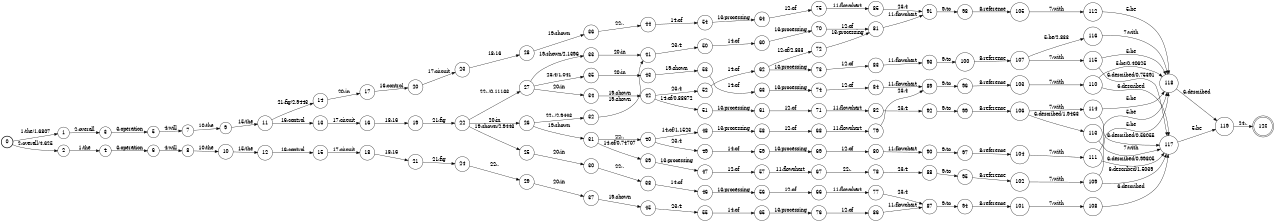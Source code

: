digraph FST {
rankdir = LR;
size = "8.5,11";
label = "";
center = 1;
orientation = Portrait;
ranksep = "0.4";
nodesep = "0.25";
0 [label = "0", shape = circle, style = bold, fontsize = 14]
	0 -> 1 [label = "1:the/1.6807", fontsize = 14];
	0 -> 2 [label = "2:overall/4.625", fontsize = 14];
1 [label = "1", shape = circle, style = solid, fontsize = 14]
	1 -> 3 [label = "2:overall", fontsize = 14];
2 [label = "2", shape = circle, style = solid, fontsize = 14]
	2 -> 4 [label = "1:the", fontsize = 14];
3 [label = "3", shape = circle, style = solid, fontsize = 14]
	3 -> 5 [label = "3:operation", fontsize = 14];
4 [label = "4", shape = circle, style = solid, fontsize = 14]
	4 -> 6 [label = "3:operation", fontsize = 14];
5 [label = "5", shape = circle, style = solid, fontsize = 14]
	5 -> 7 [label = "4:will", fontsize = 14];
6 [label = "6", shape = circle, style = solid, fontsize = 14]
	6 -> 8 [label = "4:will", fontsize = 14];
7 [label = "7", shape = circle, style = solid, fontsize = 14]
	7 -> 9 [label = "10:the", fontsize = 14];
8 [label = "8", shape = circle, style = solid, fontsize = 14]
	8 -> 10 [label = "10:the", fontsize = 14];
9 [label = "9", shape = circle, style = solid, fontsize = 14]
	9 -> 11 [label = "15:the", fontsize = 14];
10 [label = "10", shape = circle, style = solid, fontsize = 14]
	10 -> 12 [label = "15:the", fontsize = 14];
11 [label = "11", shape = circle, style = solid, fontsize = 14]
	11 -> 13 [label = "16:control", fontsize = 14];
	11 -> 14 [label = "21:fig/2.9443", fontsize = 14];
12 [label = "12", shape = circle, style = solid, fontsize = 14]
	12 -> 15 [label = "16:control", fontsize = 14];
13 [label = "13", shape = circle, style = solid, fontsize = 14]
	13 -> 16 [label = "17:circuit", fontsize = 14];
14 [label = "14", shape = circle, style = solid, fontsize = 14]
	14 -> 17 [label = "20:in", fontsize = 14];
15 [label = "15", shape = circle, style = solid, fontsize = 14]
	15 -> 18 [label = "17:circuit", fontsize = 14];
16 [label = "16", shape = circle, style = solid, fontsize = 14]
	16 -> 19 [label = "18:16", fontsize = 14];
17 [label = "17", shape = circle, style = solid, fontsize = 14]
	17 -> 20 [label = "16:control", fontsize = 14];
18 [label = "18", shape = circle, style = solid, fontsize = 14]
	18 -> 21 [label = "18:16", fontsize = 14];
19 [label = "19", shape = circle, style = solid, fontsize = 14]
	19 -> 22 [label = "21:fig", fontsize = 14];
20 [label = "20", shape = circle, style = solid, fontsize = 14]
	20 -> 23 [label = "17:circuit", fontsize = 14];
21 [label = "21", shape = circle, style = solid, fontsize = 14]
	21 -> 24 [label = "21:fig", fontsize = 14];
22 [label = "22", shape = circle, style = solid, fontsize = 14]
	22 -> 25 [label = "19:shown/2.9443", fontsize = 14];
	22 -> 26 [label = "20:in", fontsize = 14];
	22 -> 27 [label = "22:./0.11133", fontsize = 14];
23 [label = "23", shape = circle, style = solid, fontsize = 14]
	23 -> 28 [label = "18:16", fontsize = 14];
24 [label = "24", shape = circle, style = solid, fontsize = 14]
	24 -> 29 [label = "22:.", fontsize = 14];
25 [label = "25", shape = circle, style = solid, fontsize = 14]
	25 -> 30 [label = "20:in", fontsize = 14];
26 [label = "26", shape = circle, style = solid, fontsize = 14]
	26 -> 31 [label = "19:shown", fontsize = 14];
	26 -> 32 [label = "22:./2.9443", fontsize = 14];
27 [label = "27", shape = circle, style = solid, fontsize = 14]
	27 -> 33 [label = "19:shown/2.1396", fontsize = 14];
	27 -> 34 [label = "20:in", fontsize = 14];
	27 -> 35 [label = "23:4/1.041", fontsize = 14];
28 [label = "28", shape = circle, style = solid, fontsize = 14]
	28 -> 36 [label = "19:shown", fontsize = 14];
29 [label = "29", shape = circle, style = solid, fontsize = 14]
	29 -> 37 [label = "20:in", fontsize = 14];
30 [label = "30", shape = circle, style = solid, fontsize = 14]
	30 -> 38 [label = "22:.", fontsize = 14];
31 [label = "31", shape = circle, style = solid, fontsize = 14]
	31 -> 39 [label = "14:of/0.74707", fontsize = 14];
	31 -> 40 [label = "22:.", fontsize = 14];
32 [label = "32", shape = circle, style = solid, fontsize = 14]
	32 -> 41 [label = "19:shown", fontsize = 14];
33 [label = "33", shape = circle, style = solid, fontsize = 14]
	33 -> 41 [label = "20:in", fontsize = 14];
34 [label = "34", shape = circle, style = solid, fontsize = 14]
	34 -> 42 [label = "19:shown", fontsize = 14];
35 [label = "35", shape = circle, style = solid, fontsize = 14]
	35 -> 43 [label = "20:in", fontsize = 14];
36 [label = "36", shape = circle, style = solid, fontsize = 14]
	36 -> 44 [label = "22:.", fontsize = 14];
37 [label = "37", shape = circle, style = solid, fontsize = 14]
	37 -> 45 [label = "19:shown", fontsize = 14];
38 [label = "38", shape = circle, style = solid, fontsize = 14]
	38 -> 46 [label = "14:of", fontsize = 14];
39 [label = "39", shape = circle, style = solid, fontsize = 14]
	39 -> 47 [label = "13:processing", fontsize = 14];
40 [label = "40", shape = circle, style = solid, fontsize = 14]
	40 -> 48 [label = "14:of/1.1523", fontsize = 14];
	40 -> 49 [label = "23:4", fontsize = 14];
41 [label = "41", shape = circle, style = solid, fontsize = 14]
	41 -> 50 [label = "23:4", fontsize = 14];
42 [label = "42", shape = circle, style = solid, fontsize = 14]
	42 -> 51 [label = "14:of/0.88672", fontsize = 14];
	42 -> 52 [label = "23:4", fontsize = 14];
43 [label = "43", shape = circle, style = solid, fontsize = 14]
	43 -> 53 [label = "19:shown", fontsize = 14];
44 [label = "44", shape = circle, style = solid, fontsize = 14]
	44 -> 54 [label = "14:of", fontsize = 14];
45 [label = "45", shape = circle, style = solid, fontsize = 14]
	45 -> 55 [label = "23:4", fontsize = 14];
46 [label = "46", shape = circle, style = solid, fontsize = 14]
	46 -> 56 [label = "13:processing", fontsize = 14];
47 [label = "47", shape = circle, style = solid, fontsize = 14]
	47 -> 57 [label = "12:of", fontsize = 14];
48 [label = "48", shape = circle, style = solid, fontsize = 14]
	48 -> 58 [label = "13:processing", fontsize = 14];
49 [label = "49", shape = circle, style = solid, fontsize = 14]
	49 -> 59 [label = "14:of", fontsize = 14];
50 [label = "50", shape = circle, style = solid, fontsize = 14]
	50 -> 60 [label = "14:of", fontsize = 14];
51 [label = "51", shape = circle, style = solid, fontsize = 14]
	51 -> 61 [label = "13:processing", fontsize = 14];
52 [label = "52", shape = circle, style = solid, fontsize = 14]
	52 -> 62 [label = "14:of", fontsize = 14];
53 [label = "53", shape = circle, style = solid, fontsize = 14]
	53 -> 63 [label = "14:of", fontsize = 14];
54 [label = "54", shape = circle, style = solid, fontsize = 14]
	54 -> 64 [label = "13:processing", fontsize = 14];
55 [label = "55", shape = circle, style = solid, fontsize = 14]
	55 -> 65 [label = "14:of", fontsize = 14];
56 [label = "56", shape = circle, style = solid, fontsize = 14]
	56 -> 66 [label = "12:of", fontsize = 14];
57 [label = "57", shape = circle, style = solid, fontsize = 14]
	57 -> 67 [label = "11:flowchart", fontsize = 14];
58 [label = "58", shape = circle, style = solid, fontsize = 14]
	58 -> 68 [label = "12:of", fontsize = 14];
59 [label = "59", shape = circle, style = solid, fontsize = 14]
	59 -> 69 [label = "13:processing", fontsize = 14];
60 [label = "60", shape = circle, style = solid, fontsize = 14]
	60 -> 70 [label = "13:processing", fontsize = 14];
61 [label = "61", shape = circle, style = solid, fontsize = 14]
	61 -> 71 [label = "12:of", fontsize = 14];
62 [label = "62", shape = circle, style = solid, fontsize = 14]
	62 -> 73 [label = "13:processing", fontsize = 14];
	62 -> 72 [label = "12:of/2.833", fontsize = 14];
63 [label = "63", shape = circle, style = solid, fontsize = 14]
	63 -> 74 [label = "13:processing", fontsize = 14];
64 [label = "64", shape = circle, style = solid, fontsize = 14]
	64 -> 75 [label = "12:of", fontsize = 14];
65 [label = "65", shape = circle, style = solid, fontsize = 14]
	65 -> 76 [label = "13:processing", fontsize = 14];
66 [label = "66", shape = circle, style = solid, fontsize = 14]
	66 -> 77 [label = "11:flowchart", fontsize = 14];
67 [label = "67", shape = circle, style = solid, fontsize = 14]
	67 -> 78 [label = "22:.", fontsize = 14];
68 [label = "68", shape = circle, style = solid, fontsize = 14]
	68 -> 79 [label = "11:flowchart", fontsize = 14];
69 [label = "69", shape = circle, style = solid, fontsize = 14]
	69 -> 80 [label = "12:of", fontsize = 14];
70 [label = "70", shape = circle, style = solid, fontsize = 14]
	70 -> 81 [label = "12:of", fontsize = 14];
71 [label = "71", shape = circle, style = solid, fontsize = 14]
	71 -> 82 [label = "11:flowchart", fontsize = 14];
72 [label = "72", shape = circle, style = solid, fontsize = 14]
	72 -> 81 [label = "13:processing", fontsize = 14];
73 [label = "73", shape = circle, style = solid, fontsize = 14]
	73 -> 83 [label = "12:of", fontsize = 14];
74 [label = "74", shape = circle, style = solid, fontsize = 14]
	74 -> 84 [label = "12:of", fontsize = 14];
75 [label = "75", shape = circle, style = solid, fontsize = 14]
	75 -> 85 [label = "11:flowchart", fontsize = 14];
76 [label = "76", shape = circle, style = solid, fontsize = 14]
	76 -> 86 [label = "12:of", fontsize = 14];
77 [label = "77", shape = circle, style = solid, fontsize = 14]
	77 -> 87 [label = "23:4", fontsize = 14];
78 [label = "78", shape = circle, style = solid, fontsize = 14]
	78 -> 88 [label = "23:4", fontsize = 14];
79 [label = "79", shape = circle, style = solid, fontsize = 14]
	79 -> 89 [label = "23:4", fontsize = 14];
80 [label = "80", shape = circle, style = solid, fontsize = 14]
	80 -> 90 [label = "11:flowchart", fontsize = 14];
81 [label = "81", shape = circle, style = solid, fontsize = 14]
	81 -> 91 [label = "11:flowchart", fontsize = 14];
82 [label = "82", shape = circle, style = solid, fontsize = 14]
	82 -> 92 [label = "23:4", fontsize = 14];
83 [label = "83", shape = circle, style = solid, fontsize = 14]
	83 -> 93 [label = "11:flowchart", fontsize = 14];
84 [label = "84", shape = circle, style = solid, fontsize = 14]
	84 -> 89 [label = "11:flowchart", fontsize = 14];
85 [label = "85", shape = circle, style = solid, fontsize = 14]
	85 -> 91 [label = "23:4", fontsize = 14];
86 [label = "86", shape = circle, style = solid, fontsize = 14]
	86 -> 87 [label = "11:flowchart", fontsize = 14];
87 [label = "87", shape = circle, style = solid, fontsize = 14]
	87 -> 94 [label = "9:to", fontsize = 14];
88 [label = "88", shape = circle, style = solid, fontsize = 14]
	88 -> 95 [label = "9:to", fontsize = 14];
89 [label = "89", shape = circle, style = solid, fontsize = 14]
	89 -> 96 [label = "9:to", fontsize = 14];
90 [label = "90", shape = circle, style = solid, fontsize = 14]
	90 -> 97 [label = "9:to", fontsize = 14];
91 [label = "91", shape = circle, style = solid, fontsize = 14]
	91 -> 98 [label = "9:to", fontsize = 14];
92 [label = "92", shape = circle, style = solid, fontsize = 14]
	92 -> 99 [label = "9:to", fontsize = 14];
93 [label = "93", shape = circle, style = solid, fontsize = 14]
	93 -> 100 [label = "9:to", fontsize = 14];
94 [label = "94", shape = circle, style = solid, fontsize = 14]
	94 -> 101 [label = "8:reference", fontsize = 14];
95 [label = "95", shape = circle, style = solid, fontsize = 14]
	95 -> 102 [label = "8:reference", fontsize = 14];
96 [label = "96", shape = circle, style = solid, fontsize = 14]
	96 -> 103 [label = "8:reference", fontsize = 14];
97 [label = "97", shape = circle, style = solid, fontsize = 14]
	97 -> 104 [label = "8:reference", fontsize = 14];
98 [label = "98", shape = circle, style = solid, fontsize = 14]
	98 -> 105 [label = "8:reference", fontsize = 14];
99 [label = "99", shape = circle, style = solid, fontsize = 14]
	99 -> 106 [label = "8:reference", fontsize = 14];
100 [label = "100", shape = circle, style = solid, fontsize = 14]
	100 -> 107 [label = "8:reference", fontsize = 14];
101 [label = "101", shape = circle, style = solid, fontsize = 14]
	101 -> 108 [label = "7:with", fontsize = 14];
102 [label = "102", shape = circle, style = solid, fontsize = 14]
	102 -> 109 [label = "7:with", fontsize = 14];
103 [label = "103", shape = circle, style = solid, fontsize = 14]
	103 -> 110 [label = "7:with", fontsize = 14];
104 [label = "104", shape = circle, style = solid, fontsize = 14]
	104 -> 111 [label = "7:with", fontsize = 14];
105 [label = "105", shape = circle, style = solid, fontsize = 14]
	105 -> 112 [label = "7:with", fontsize = 14];
106 [label = "106", shape = circle, style = solid, fontsize = 14]
	106 -> 113 [label = "6:described/1.9463", fontsize = 14];
	106 -> 114 [label = "7:with", fontsize = 14];
107 [label = "107", shape = circle, style = solid, fontsize = 14]
	107 -> 116 [label = "5:be/2.833", fontsize = 14];
	107 -> 115 [label = "7:with", fontsize = 14];
108 [label = "108", shape = circle, style = solid, fontsize = 14]
	108 -> 117 [label = "6:described", fontsize = 14];
109 [label = "109", shape = circle, style = solid, fontsize = 14]
	109 -> 118 [label = "5:be", fontsize = 14];
	109 -> 117 [label = "6:described/1.5039", fontsize = 14];
110 [label = "110", shape = circle, style = solid, fontsize = 14]
	110 -> 118 [label = "5:be/0.40625", fontsize = 14];
	110 -> 117 [label = "6:described", fontsize = 14];
111 [label = "111", shape = circle, style = solid, fontsize = 14]
	111 -> 118 [label = "5:be", fontsize = 14];
	111 -> 117 [label = "6:described/0.99805", fontsize = 14];
112 [label = "112", shape = circle, style = solid, fontsize = 14]
	112 -> 118 [label = "5:be", fontsize = 14];
113 [label = "113", shape = circle, style = solid, fontsize = 14]
	113 -> 117 [label = "7:with", fontsize = 14];
114 [label = "114", shape = circle, style = solid, fontsize = 14]
	114 -> 118 [label = "5:be", fontsize = 14];
	114 -> 117 [label = "6:described/0.56055", fontsize = 14];
115 [label = "115", shape = circle, style = solid, fontsize = 14]
	115 -> 118 [label = "5:be", fontsize = 14];
	115 -> 117 [label = "6:described/0.75391", fontsize = 14];
116 [label = "116", shape = circle, style = solid, fontsize = 14]
	116 -> 118 [label = "7:with", fontsize = 14];
117 [label = "117", shape = circle, style = solid, fontsize = 14]
	117 -> 119 [label = "5:be", fontsize = 14];
118 [label = "118", shape = circle, style = solid, fontsize = 14]
	118 -> 119 [label = "6:described", fontsize = 14];
119 [label = "119", shape = circle, style = solid, fontsize = 14]
	119 -> 120 [label = "24:.", fontsize = 14];
120 [label = "120", shape = doublecircle, style = solid, fontsize = 14]
}
